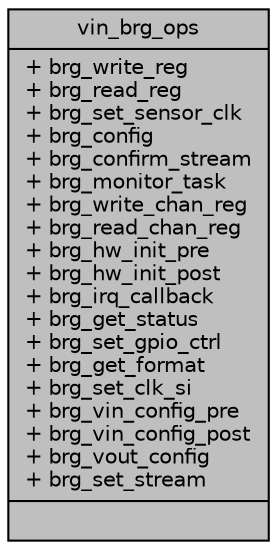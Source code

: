 digraph "vin_brg_ops"
{
 // INTERACTIVE_SVG=YES
 // LATEX_PDF_SIZE
  bgcolor="transparent";
  edge [fontname="Helvetica",fontsize="10",labelfontname="Helvetica",labelfontsize="10"];
  node [fontname="Helvetica",fontsize="10",shape=record];
  Node1 [label="{vin_brg_ops\n|+ brg_write_reg\l+ brg_read_reg\l+ brg_set_sensor_clk\l+ brg_config\l+ brg_confirm_stream\l+ brg_monitor_task\l+ brg_write_chan_reg\l+ brg_read_chan_reg\l+ brg_hw_init_pre\l+ brg_hw_init_post\l+ brg_irq_callback\l+ brg_get_status\l+ brg_set_gpio_ctrl\l+ brg_get_format\l+ brg_set_clk_si\l+ brg_vin_config_pre\l+ brg_vin_config_post\l+ brg_vout_config\l+ brg_set_stream\l|}",height=0.2,width=0.4,color="black", fillcolor="grey75", style="filled", fontcolor="black",tooltip=" "];
}
